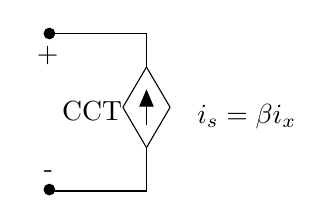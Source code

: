 \begin{tikzpicture}[y=-1cm]
\draw[black] (5.111,1.793) -- (5.411,2.304);
\draw[black] (5.111,2.816) -- (5.411,2.304);
\draw[black] (5.111,1.793) -- (4.811,2.304);
\draw[black] (5.111,2.816) -- (4.811,2.304);
\draw[arrows=-triangle 45,black] (5.111,2.531) -- (5.111,2.076);
\filldraw[black] (3.878,1.367) circle (0.067cm);
\filldraw[black] (3.878,3.349) circle (0.067cm);
\draw[black] (5.111,1.793) -- (5.111,1.367) -- (3.911,1.367);
\draw[black] (5.111,2.816) -- (5.111,3.367) -- (3.911,3.367);
\path (5.633,2.511) node[text=black,anchor=base west] {$i_s=\beta i_x$};
\path (3.867,3.193) node[text=black,anchor=base] {-};
\path (3.856,1.738) node[text=black,anchor=base] {+};
\path (3.916,2.467) node[text=black,anchor=base west] {CCT};

\end{tikzpicture}%

%% Configure (x)emacs for this file ...
%% Local Variables:
%% mode: latex
%% End:
